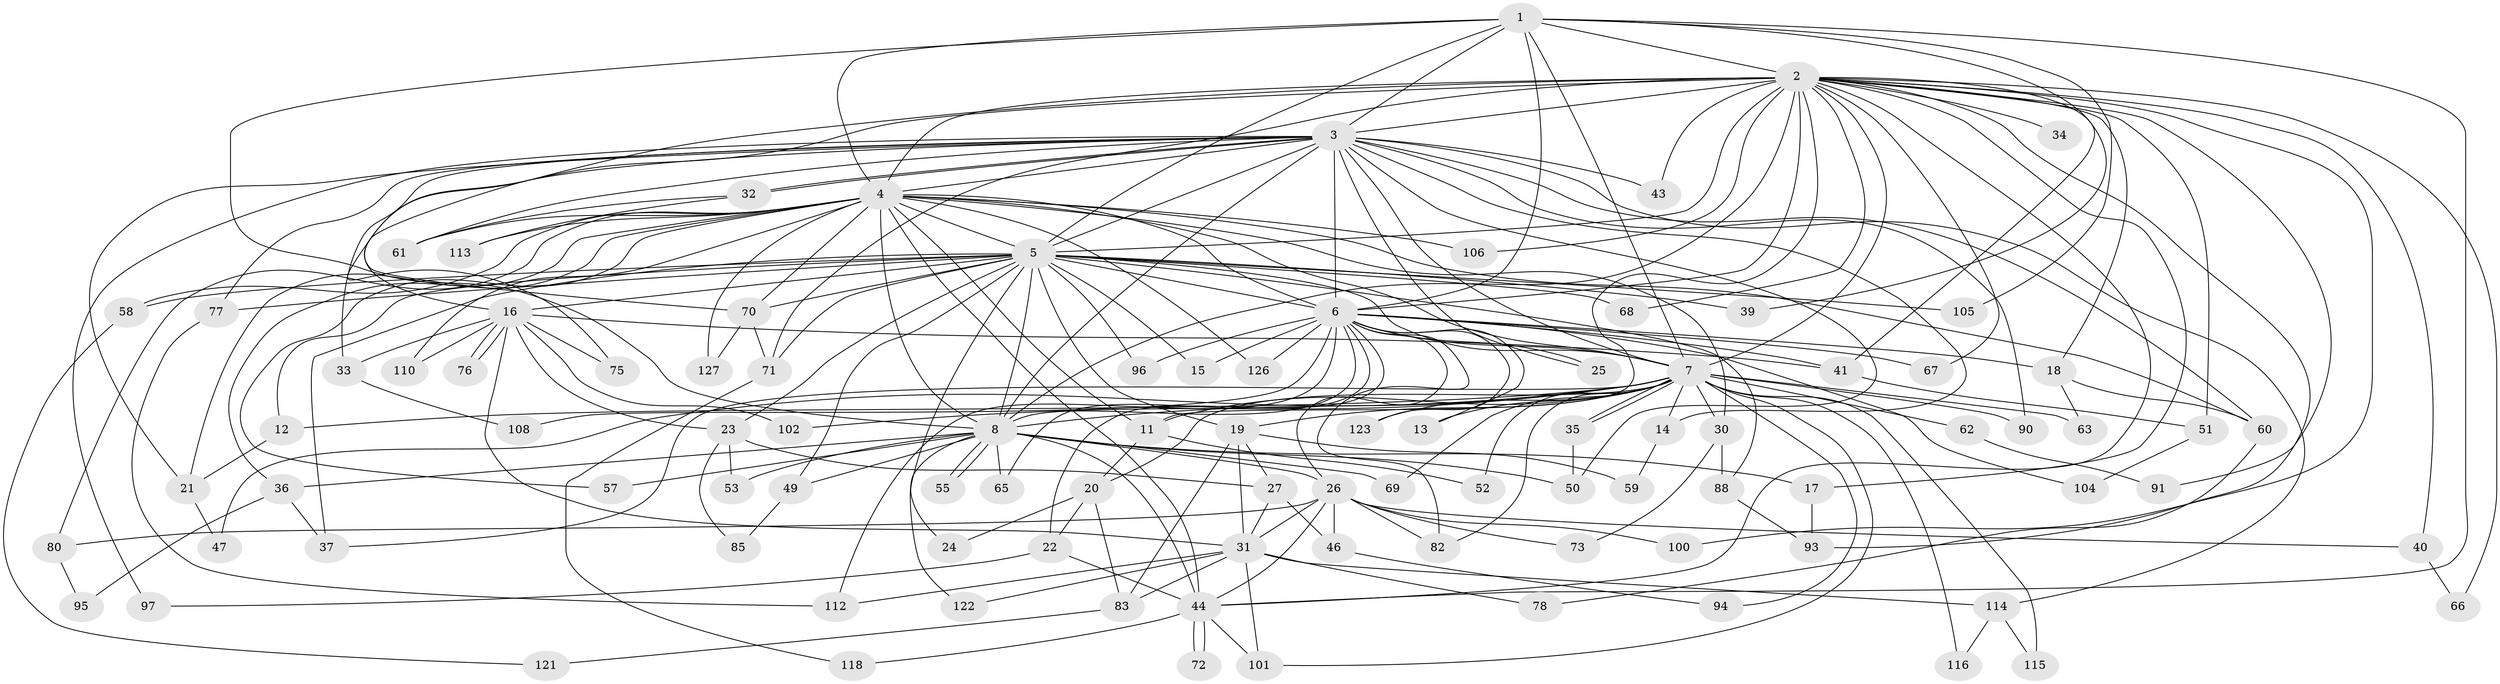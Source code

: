// Generated by graph-tools (version 1.1) at 2025/23/03/03/25 07:23:35]
// undirected, 97 vertices, 224 edges
graph export_dot {
graph [start="1"]
  node [color=gray90,style=filled];
  1 [super="+87"];
  2 [super="+9"];
  3 [super="+56"];
  4 [super="+28"];
  5 [super="+38"];
  6 [super="+10"];
  7 [super="+29"];
  8 [super="+99"];
  11 [super="+84"];
  12 [super="+86"];
  13;
  14;
  15;
  16 [super="+98"];
  17;
  18 [super="+103"];
  19;
  20;
  21 [super="+109"];
  22 [super="+54"];
  23;
  24;
  25;
  26 [super="+48"];
  27 [super="+64"];
  30;
  31 [super="+89"];
  32 [super="+92"];
  33;
  34;
  35 [super="+81"];
  36 [super="+119"];
  37 [super="+42"];
  39;
  40;
  41;
  43;
  44 [super="+45"];
  46;
  47;
  49;
  50;
  51;
  52;
  53;
  55;
  57;
  58;
  59;
  60;
  61;
  62;
  63;
  65;
  66;
  67 [super="+111"];
  68;
  69;
  70 [super="+79"];
  71 [super="+74"];
  72;
  73;
  75;
  76;
  77;
  78;
  80;
  82 [super="+125"];
  83 [super="+107"];
  85;
  88;
  90;
  91;
  93 [super="+117"];
  94;
  95;
  96;
  97;
  100;
  101 [super="+124"];
  102;
  104;
  105;
  106;
  108;
  110;
  112 [super="+120"];
  113;
  114;
  115;
  116;
  118;
  121;
  122;
  123;
  126;
  127;
  1 -- 2 [weight=2];
  1 -- 3;
  1 -- 4;
  1 -- 5;
  1 -- 6 [weight=2];
  1 -- 7;
  1 -- 8;
  1 -- 39;
  1 -- 105;
  1 -- 44;
  2 -- 3 [weight=2];
  2 -- 4 [weight=2];
  2 -- 5 [weight=2];
  2 -- 6 [weight=4];
  2 -- 7 [weight=2];
  2 -- 8 [weight=2];
  2 -- 17;
  2 -- 41;
  2 -- 44;
  2 -- 51;
  2 -- 66;
  2 -- 67;
  2 -- 70;
  2 -- 71;
  2 -- 75;
  2 -- 91;
  2 -- 100;
  2 -- 106;
  2 -- 93;
  2 -- 34;
  2 -- 68;
  2 -- 40;
  2 -- 43;
  2 -- 11;
  2 -- 18;
  3 -- 4;
  3 -- 5;
  3 -- 6 [weight=3];
  3 -- 7 [weight=2];
  3 -- 8;
  3 -- 14;
  3 -- 16;
  3 -- 21;
  3 -- 25;
  3 -- 32;
  3 -- 32;
  3 -- 33;
  3 -- 43;
  3 -- 50;
  3 -- 60;
  3 -- 61;
  3 -- 77;
  3 -- 90;
  3 -- 97;
  3 -- 114;
  4 -- 5 [weight=3];
  4 -- 6 [weight=2];
  4 -- 7;
  4 -- 8;
  4 -- 11;
  4 -- 21;
  4 -- 30;
  4 -- 36 [weight=2];
  4 -- 57;
  4 -- 58;
  4 -- 60;
  4 -- 61;
  4 -- 80;
  4 -- 106;
  4 -- 110;
  4 -- 113;
  4 -- 126;
  4 -- 127;
  4 -- 44;
  4 -- 70;
  5 -- 6 [weight=2];
  5 -- 7;
  5 -- 8;
  5 -- 12;
  5 -- 15;
  5 -- 16;
  5 -- 19;
  5 -- 23;
  5 -- 24;
  5 -- 37;
  5 -- 39;
  5 -- 49;
  5 -- 58;
  5 -- 68;
  5 -- 71;
  5 -- 77;
  5 -- 88;
  5 -- 96;
  5 -- 105;
  5 -- 70;
  6 -- 7 [weight=2];
  6 -- 8 [weight=2];
  6 -- 18;
  6 -- 25;
  6 -- 41;
  6 -- 65;
  6 -- 82;
  6 -- 96;
  6 -- 104;
  6 -- 126;
  6 -- 67 [weight=2];
  6 -- 108;
  6 -- 13;
  6 -- 15;
  6 -- 22;
  6 -- 26;
  6 -- 123;
  6 -- 112;
  7 -- 8;
  7 -- 12 [weight=2];
  7 -- 13;
  7 -- 14;
  7 -- 19;
  7 -- 20;
  7 -- 35;
  7 -- 35;
  7 -- 37;
  7 -- 52;
  7 -- 62 [weight=2];
  7 -- 63;
  7 -- 69;
  7 -- 90;
  7 -- 94;
  7 -- 102;
  7 -- 115;
  7 -- 116;
  7 -- 123;
  7 -- 30;
  7 -- 47;
  7 -- 82;
  7 -- 11;
  7 -- 101;
  8 -- 17;
  8 -- 36;
  8 -- 44;
  8 -- 49;
  8 -- 50;
  8 -- 53;
  8 -- 55;
  8 -- 55;
  8 -- 57;
  8 -- 65;
  8 -- 69;
  8 -- 122;
  8 -- 26;
  11 -- 20;
  11 -- 52;
  12 -- 21;
  14 -- 59;
  16 -- 23;
  16 -- 31;
  16 -- 33;
  16 -- 75;
  16 -- 76;
  16 -- 76;
  16 -- 102;
  16 -- 110;
  16 -- 41;
  17 -- 93;
  18 -- 63;
  18 -- 60;
  19 -- 27;
  19 -- 31;
  19 -- 59;
  19 -- 83;
  20 -- 22;
  20 -- 24;
  20 -- 83;
  21 -- 47;
  22 -- 97;
  22 -- 44;
  23 -- 27;
  23 -- 53;
  23 -- 85;
  26 -- 40;
  26 -- 46;
  26 -- 73;
  26 -- 80;
  26 -- 100;
  26 -- 44;
  26 -- 82;
  26 -- 31;
  27 -- 46;
  27 -- 31;
  30 -- 73;
  30 -- 88;
  31 -- 78;
  31 -- 101;
  31 -- 112;
  31 -- 114;
  31 -- 83;
  31 -- 122;
  32 -- 113;
  32 -- 61;
  33 -- 108;
  35 -- 50;
  36 -- 95;
  36 -- 37;
  40 -- 66;
  41 -- 51;
  44 -- 72;
  44 -- 72;
  44 -- 101;
  44 -- 118;
  46 -- 94;
  49 -- 85;
  51 -- 104;
  58 -- 121;
  60 -- 78;
  62 -- 91;
  70 -- 127;
  70 -- 71;
  71 -- 118;
  77 -- 112;
  80 -- 95;
  83 -- 121;
  88 -- 93;
  114 -- 115;
  114 -- 116;
}
